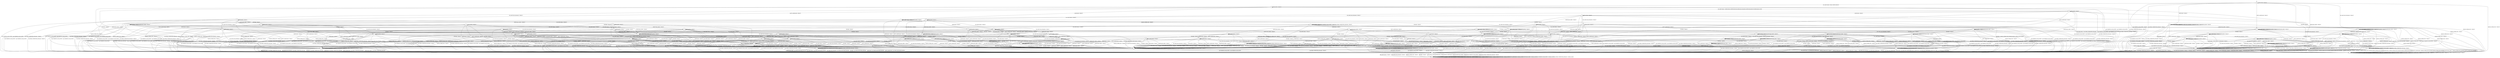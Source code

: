 digraph g {

	s0 [shape="circle" label="s0"];
	s1 [shape="circle" label="s1"];
	s2 [shape="circle" label="s2"];
	s3 [shape="circle" label="s3"];
	s4 [shape="circle" label="s4"];
	s5 [shape="circle" label="s5"];
	s6 [shape="circle" label="s6"];
	s7 [shape="circle" label="s7"];
	s8 [shape="circle" label="s8"];
	s9 [shape="circle" label="s9"];
	s10 [shape="circle" label="s10"];
	s11 [shape="circle" label="s11"];
	s12 [shape="circle" label="s12"];
	s13 [shape="circle" label="s13"];
	s14 [shape="circle" label="s14"];
	s15 [shape="circle" label="s15"];
	s16 [shape="circle" label="s16"];
	s17 [shape="circle" label="s17"];
	s18 [shape="circle" label="s18"];
	s19 [shape="circle" label="s19"];
	s20 [shape="circle" label="s20"];
	s21 [shape="circle" label="s21"];
	s22 [shape="circle" label="s22"];
	s23 [shape="circle" label="s23"];
	s24 [shape="circle" label="s24"];
	s25 [shape="circle" label="s25"];
	s26 [shape="circle" label="s26"];
	s27 [shape="circle" label="s27"];
	s28 [shape="circle" label="s28"];
	s29 [shape="circle" label="s29"];
	s30 [shape="circle" label="s30"];
	s31 [shape="circle" label="s31"];
	s32 [shape="circle" label="s32"];
	s33 [shape="circle" label="s33"];
	s34 [shape="circle" label="s34"];
	s35 [shape="circle" label="s35"];
	s36 [shape="circle" label="s36"];
	s37 [shape="circle" label="s37"];
	s38 [shape="circle" label="s38"];
	s39 [shape="circle" label="s39"];
	s40 [shape="circle" label="s40"];
	s41 [shape="circle" label="s41"];
	s42 [shape="circle" label="s42"];
	s43 [shape="circle" label="s43"];
	s44 [shape="circle" label="s44"];
	s45 [shape="circle" label="s45"];
	s46 [shape="circle" label="s46"];
	s47 [shape="circle" label="s47"];
	s48 [shape="circle" label="s48"];
	s49 [shape="circle" label="s49"];
	s50 [shape="circle" label="s50"];
	s51 [shape="circle" label="s51"];
	s52 [shape="circle" label="s52"];
	s53 [shape="circle" label="s53"];
	s54 [shape="circle" label="s54"];
	s55 [shape="circle" label="s55"];
	s56 [shape="circle" label="s56"];
	s57 [shape="circle" label="s57"];
	s58 [shape="circle" label="s58"];
	s59 [shape="circle" label="s59"];
	s60 [shape="circle" label="s60"];
	s61 [shape="circle" label="s61"];
	s62 [shape="circle" label="s62"];
	s63 [shape="circle" label="s63"];
	s64 [shape="circle" label="s64"];
	s65 [shape="circle" label="s65"];
	s66 [shape="circle" label="s66"];
	s67 [shape="circle" label="s67"];
	s68 [shape="circle" label="s68"];
	s69 [shape="circle" label="s69"];
	s70 [shape="circle" label="s70"];
	s71 [shape="circle" label="s71"];
	s72 [shape="circle" label="s72"];
	s73 [shape="circle" label="s73"];
	s74 [shape="circle" label="s74"];
	s75 [shape="circle" label="s75"];
	s76 [shape="circle" label="s76"];
	s0 -> s2 [label="DH_CLIENT_HELLO / HELLO_VERIFY_REQUEST"];
	s0 -> s38 [label="DH_CLIENT_KEY_EXCHANGE / TIMEOUT"];
	s0 -> s1 [label="CHANGE_CIPHER_SPEC / TIMEOUT"];
	s0 -> s29 [label="FINISHED / TIMEOUT"];
	s0 -> s0 [label="APPLICATION / TIMEOUT"];
	s0 -> s16 [label="CERTIFICATE / TIMEOUT"];
	s0 -> s26 [label="EMPTY_CERTIFICATE / TIMEOUT"];
	s0 -> s29 [label="CERTIFICATE_VERIFY / TIMEOUT"];
	s0 -> s5 [label="Alert(WARNING,CLOSE_NOTIFY) / TIMEOUT"];
	s0 -> s5 [label="Alert(FATAL,UNEXPECTED_MESSAGE) / TIMEOUT"];
	s1 -> s1 [label="DH_CLIENT_HELLO / TIMEOUT"];
	s1 -> s1 [label="DH_CLIENT_KEY_EXCHANGE / TIMEOUT"];
	s1 -> s1 [label="CHANGE_CIPHER_SPEC / TIMEOUT"];
	s1 -> s1 [label="FINISHED / TIMEOUT"];
	s1 -> s1 [label="APPLICATION / TIMEOUT"];
	s1 -> s1 [label="CERTIFICATE / TIMEOUT"];
	s1 -> s1 [label="EMPTY_CERTIFICATE / TIMEOUT"];
	s1 -> s1 [label="CERTIFICATE_VERIFY / TIMEOUT"];
	s1 -> s1 [label="Alert(WARNING,CLOSE_NOTIFY) / TIMEOUT"];
	s1 -> s1 [label="Alert(FATAL,UNEXPECTED_MESSAGE) / TIMEOUT"];
	s2 -> s3 [label="DH_CLIENT_HELLO / SERVER_HELLO,CERTIFICATE,DHE_SERVER_KEY_EXCHANGE,CERTIFICATE_REQUEST,SERVER_HELLO_DONE"];
	s2 -> s12 [label="DH_CLIENT_KEY_EXCHANGE / TIMEOUT"];
	s2 -> s1 [label="CHANGE_CIPHER_SPEC / TIMEOUT"];
	s2 -> s4 [label="FINISHED / TIMEOUT"];
	s2 -> s2 [label="APPLICATION / TIMEOUT"];
	s2 -> s17 [label="CERTIFICATE / TIMEOUT"];
	s2 -> s19 [label="EMPTY_CERTIFICATE / TIMEOUT"];
	s2 -> s4 [label="CERTIFICATE_VERIFY / TIMEOUT"];
	s2 -> s5 [label="Alert(WARNING,CLOSE_NOTIFY) / Alert(WARNING,CLOSE_NOTIFY)"];
	s2 -> s5 [label="Alert(FATAL,UNEXPECTED_MESSAGE) / TIMEOUT"];
	s3 -> s5 [label="DH_CLIENT_HELLO / Alert(FATAL,UNEXPECTED_MESSAGE)"];
	s3 -> s31 [label="DH_CLIENT_KEY_EXCHANGE / TIMEOUT"];
	s3 -> s1 [label="CHANGE_CIPHER_SPEC / TIMEOUT"];
	s3 -> s4 [label="FINISHED / TIMEOUT"];
	s3 -> s3 [label="APPLICATION / TIMEOUT"];
	s3 -> s7 [label="CERTIFICATE / TIMEOUT"];
	s3 -> s11 [label="EMPTY_CERTIFICATE / TIMEOUT"];
	s3 -> s4 [label="CERTIFICATE_VERIFY / TIMEOUT"];
	s3 -> s5 [label="Alert(WARNING,CLOSE_NOTIFY) / Alert(WARNING,CLOSE_NOTIFY)"];
	s3 -> s5 [label="Alert(FATAL,UNEXPECTED_MESSAGE) / TIMEOUT"];
	s4 -> s4 [label="DH_CLIENT_HELLO / TIMEOUT"];
	s4 -> s4 [label="DH_CLIENT_KEY_EXCHANGE / TIMEOUT"];
	s4 -> s1 [label="CHANGE_CIPHER_SPEC / TIMEOUT"];
	s4 -> s4 [label="FINISHED / TIMEOUT"];
	s4 -> s4 [label="APPLICATION / TIMEOUT"];
	s4 -> s4 [label="CERTIFICATE / TIMEOUT"];
	s4 -> s4 [label="EMPTY_CERTIFICATE / TIMEOUT"];
	s4 -> s4 [label="CERTIFICATE_VERIFY / TIMEOUT"];
	s4 -> s5 [label="Alert(WARNING,CLOSE_NOTIFY) / Alert(WARNING,CLOSE_NOTIFY)"];
	s4 -> s5 [label="Alert(FATAL,UNEXPECTED_MESSAGE) / TIMEOUT"];
	s5 -> s6 [label="DH_CLIENT_HELLO / TIMEOUT"];
	s5 -> s6 [label="DH_CLIENT_KEY_EXCHANGE / TIMEOUT"];
	s5 -> s6 [label="CHANGE_CIPHER_SPEC / TIMEOUT"];
	s5 -> s6 [label="FINISHED / TIMEOUT"];
	s5 -> s6 [label="APPLICATION / TIMEOUT"];
	s5 -> s6 [label="CERTIFICATE / TIMEOUT"];
	s5 -> s6 [label="EMPTY_CERTIFICATE / TIMEOUT"];
	s5 -> s6 [label="CERTIFICATE_VERIFY / TIMEOUT"];
	s5 -> s6 [label="Alert(WARNING,CLOSE_NOTIFY) / TIMEOUT"];
	s5 -> s6 [label="Alert(FATAL,UNEXPECTED_MESSAGE) / TIMEOUT"];
	s6 -> s6 [label="DH_CLIENT_HELLO / SOCKET_CLOSED"];
	s6 -> s6 [label="DH_CLIENT_KEY_EXCHANGE / SOCKET_CLOSED"];
	s6 -> s6 [label="CHANGE_CIPHER_SPEC / SOCKET_CLOSED"];
	s6 -> s6 [label="FINISHED / SOCKET_CLOSED"];
	s6 -> s6 [label="APPLICATION / SOCKET_CLOSED"];
	s6 -> s6 [label="CERTIFICATE / SOCKET_CLOSED"];
	s6 -> s6 [label="EMPTY_CERTIFICATE / SOCKET_CLOSED"];
	s6 -> s6 [label="CERTIFICATE_VERIFY / SOCKET_CLOSED"];
	s6 -> s6 [label="Alert(WARNING,CLOSE_NOTIFY) / SOCKET_CLOSED"];
	s6 -> s6 [label="Alert(FATAL,UNEXPECTED_MESSAGE) / SOCKET_CLOSED"];
	s7 -> s17 [label="DH_CLIENT_HELLO / TIMEOUT"];
	s7 -> s8 [label="DH_CLIENT_KEY_EXCHANGE / TIMEOUT"];
	s7 -> s1 [label="CHANGE_CIPHER_SPEC / TIMEOUT"];
	s7 -> s68 [label="FINISHED / TIMEOUT"];
	s7 -> s7 [label="APPLICATION / TIMEOUT"];
	s7 -> s4 [label="CERTIFICATE / TIMEOUT"];
	s7 -> s4 [label="EMPTY_CERTIFICATE / TIMEOUT"];
	s7 -> s20 [label="CERTIFICATE_VERIFY / TIMEOUT"];
	s7 -> s5 [label="Alert(WARNING,CLOSE_NOTIFY) / Alert(WARNING,CLOSE_NOTIFY)"];
	s7 -> s5 [label="Alert(FATAL,UNEXPECTED_MESSAGE) / TIMEOUT"];
	s8 -> s18 [label="DH_CLIENT_HELLO / TIMEOUT"];
	s8 -> s4 [label="DH_CLIENT_KEY_EXCHANGE / TIMEOUT"];
	s8 -> s1 [label="CHANGE_CIPHER_SPEC / TIMEOUT"];
	s8 -> s73 [label="FINISHED / TIMEOUT"];
	s8 -> s8 [label="APPLICATION / TIMEOUT"];
	s8 -> s4 [label="CERTIFICATE / TIMEOUT"];
	s8 -> s4 [label="EMPTY_CERTIFICATE / TIMEOUT"];
	s8 -> s9 [label="CERTIFICATE_VERIFY / TIMEOUT"];
	s8 -> s5 [label="Alert(WARNING,CLOSE_NOTIFY) / Alert(WARNING,CLOSE_NOTIFY)"];
	s8 -> s5 [label="Alert(FATAL,UNEXPECTED_MESSAGE) / TIMEOUT"];
	s9 -> s39 [label="DH_CLIENT_HELLO / TIMEOUT"];
	s9 -> s4 [label="DH_CLIENT_KEY_EXCHANGE / TIMEOUT"];
	s9 -> s10 [label="CHANGE_CIPHER_SPEC / TIMEOUT"];
	s9 -> s25 [label="FINISHED / TIMEOUT"];
	s9 -> s9 [label="APPLICATION / TIMEOUT"];
	s9 -> s4 [label="CERTIFICATE / TIMEOUT"];
	s9 -> s4 [label="EMPTY_CERTIFICATE / TIMEOUT"];
	s9 -> s4 [label="CERTIFICATE_VERIFY / TIMEOUT"];
	s9 -> s5 [label="Alert(WARNING,CLOSE_NOTIFY) / Alert(WARNING,CLOSE_NOTIFY)"];
	s9 -> s5 [label="Alert(FATAL,UNEXPECTED_MESSAGE) / TIMEOUT"];
	s10 -> s4 [label="DH_CLIENT_HELLO / TIMEOUT"];
	s10 -> s4 [label="DH_CLIENT_KEY_EXCHANGE / TIMEOUT"];
	s10 -> s1 [label="CHANGE_CIPHER_SPEC / TIMEOUT"];
	s10 -> s15 [label="FINISHED / CHANGE_CIPHER_SPEC,FINISHED,CHANGE_CIPHER_SPEC,FINISHED"];
	s10 -> s10 [label="APPLICATION / TIMEOUT"];
	s10 -> s4 [label="CERTIFICATE / TIMEOUT"];
	s10 -> s4 [label="EMPTY_CERTIFICATE / TIMEOUT"];
	s10 -> s4 [label="CERTIFICATE_VERIFY / TIMEOUT"];
	s10 -> s10 [label="Alert(WARNING,CLOSE_NOTIFY) / TIMEOUT"];
	s10 -> s10 [label="Alert(FATAL,UNEXPECTED_MESSAGE) / TIMEOUT"];
	s11 -> s66 [label="DH_CLIENT_HELLO / TIMEOUT"];
	s11 -> s48 [label="DH_CLIENT_KEY_EXCHANGE / TIMEOUT"];
	s11 -> s13 [label="CHANGE_CIPHER_SPEC / TIMEOUT"];
	s11 -> s64 [label="FINISHED / TIMEOUT"];
	s11 -> s11 [label="APPLICATION / TIMEOUT"];
	s11 -> s4 [label="CERTIFICATE / TIMEOUT"];
	s11 -> s4 [label="EMPTY_CERTIFICATE / TIMEOUT"];
	s11 -> s11 [label="CERTIFICATE_VERIFY / TIMEOUT"];
	s11 -> s5 [label="Alert(WARNING,CLOSE_NOTIFY) / Alert(WARNING,CLOSE_NOTIFY)"];
	s11 -> s5 [label="Alert(FATAL,UNEXPECTED_MESSAGE) / TIMEOUT"];
	s12 -> s47 [label="DH_CLIENT_HELLO / TIMEOUT"];
	s12 -> s4 [label="DH_CLIENT_KEY_EXCHANGE / TIMEOUT"];
	s12 -> s14 [label="CHANGE_CIPHER_SPEC / TIMEOUT"];
	s12 -> s21 [label="FINISHED / TIMEOUT"];
	s12 -> s12 [label="APPLICATION / TIMEOUT"];
	s12 -> s30 [label="CERTIFICATE / TIMEOUT"];
	s12 -> s30 [label="EMPTY_CERTIFICATE / TIMEOUT"];
	s12 -> s12 [label="CERTIFICATE_VERIFY / TIMEOUT"];
	s12 -> s5 [label="Alert(WARNING,CLOSE_NOTIFY) / Alert(WARNING,CLOSE_NOTIFY)"];
	s12 -> s5 [label="Alert(FATAL,UNEXPECTED_MESSAGE) / TIMEOUT"];
	s13 -> s5 [label="DH_CLIENT_HELLO / Alert(FATAL,BAD_CERTIFICATE)"];
	s13 -> s5 [label="DH_CLIENT_KEY_EXCHANGE / Alert(FATAL,BAD_CERTIFICATE)"];
	s13 -> s1 [label="CHANGE_CIPHER_SPEC / TIMEOUT"];
	s13 -> s5 [label="FINISHED / Alert(FATAL,BAD_CERTIFICATE)"];
	s13 -> s13 [label="APPLICATION / TIMEOUT"];
	s13 -> s5 [label="CERTIFICATE / Alert(FATAL,BAD_CERTIFICATE)"];
	s13 -> s5 [label="EMPTY_CERTIFICATE / Alert(FATAL,BAD_CERTIFICATE)"];
	s13 -> s5 [label="CERTIFICATE_VERIFY / Alert(FATAL,BAD_CERTIFICATE)"];
	s13 -> s13 [label="Alert(WARNING,CLOSE_NOTIFY) / TIMEOUT"];
	s13 -> s13 [label="Alert(FATAL,UNEXPECTED_MESSAGE) / TIMEOUT"];
	s14 -> s5 [label="DH_CLIENT_HELLO / Alert(FATAL,UNEXPECTED_MESSAGE)"];
	s14 -> s5 [label="DH_CLIENT_KEY_EXCHANGE / Alert(FATAL,UNEXPECTED_MESSAGE)"];
	s14 -> s1 [label="CHANGE_CIPHER_SPEC / TIMEOUT"];
	s14 -> s5 [label="FINISHED / Alert(FATAL,UNEXPECTED_MESSAGE)"];
	s14 -> s14 [label="APPLICATION / TIMEOUT"];
	s14 -> s5 [label="CERTIFICATE / Alert(FATAL,UNEXPECTED_MESSAGE)"];
	s14 -> s5 [label="EMPTY_CERTIFICATE / Alert(FATAL,UNEXPECTED_MESSAGE)"];
	s14 -> s5 [label="CERTIFICATE_VERIFY / Alert(FATAL,UNEXPECTED_MESSAGE)"];
	s14 -> s14 [label="Alert(WARNING,CLOSE_NOTIFY) / TIMEOUT"];
	s14 -> s14 [label="Alert(FATAL,UNEXPECTED_MESSAGE) / TIMEOUT"];
	s15 -> s15 [label="DH_CLIENT_HELLO / TIMEOUT"];
	s15 -> s15 [label="DH_CLIENT_KEY_EXCHANGE / TIMEOUT"];
	s15 -> s1 [label="CHANGE_CIPHER_SPEC / TIMEOUT"];
	s15 -> s15 [label="FINISHED / TIMEOUT"];
	s15 -> s5 [label="APPLICATION / APPLICATION"];
	s15 -> s15 [label="CERTIFICATE / TIMEOUT"];
	s15 -> s15 [label="EMPTY_CERTIFICATE / TIMEOUT"];
	s15 -> s15 [label="CERTIFICATE_VERIFY / TIMEOUT"];
	s15 -> s5 [label="Alert(WARNING,CLOSE_NOTIFY) / TIMEOUT"];
	s15 -> s5 [label="Alert(FATAL,UNEXPECTED_MESSAGE) / TIMEOUT"];
	s16 -> s16 [label="DH_CLIENT_HELLO / TIMEOUT"];
	s16 -> s16 [label="DH_CLIENT_KEY_EXCHANGE / TIMEOUT"];
	s16 -> s1 [label="CHANGE_CIPHER_SPEC / TIMEOUT"];
	s16 -> s16 [label="FINISHED / TIMEOUT"];
	s16 -> s16 [label="APPLICATION / TIMEOUT"];
	s16 -> s29 [label="CERTIFICATE / TIMEOUT"];
	s16 -> s29 [label="EMPTY_CERTIFICATE / TIMEOUT"];
	s16 -> s26 [label="CERTIFICATE_VERIFY / TIMEOUT"];
	s16 -> s5 [label="Alert(WARNING,CLOSE_NOTIFY) / TIMEOUT"];
	s16 -> s5 [label="Alert(FATAL,UNEXPECTED_MESSAGE) / TIMEOUT"];
	s17 -> s17 [label="DH_CLIENT_HELLO / TIMEOUT"];
	s17 -> s18 [label="DH_CLIENT_KEY_EXCHANGE / TIMEOUT"];
	s17 -> s1 [label="CHANGE_CIPHER_SPEC / TIMEOUT"];
	s17 -> s68 [label="FINISHED / TIMEOUT"];
	s17 -> s17 [label="APPLICATION / TIMEOUT"];
	s17 -> s4 [label="CERTIFICATE / TIMEOUT"];
	s17 -> s4 [label="EMPTY_CERTIFICATE / TIMEOUT"];
	s17 -> s34 [label="CERTIFICATE_VERIFY / TIMEOUT"];
	s17 -> s5 [label="Alert(WARNING,CLOSE_NOTIFY) / Alert(WARNING,CLOSE_NOTIFY)"];
	s17 -> s5 [label="Alert(FATAL,UNEXPECTED_MESSAGE) / TIMEOUT"];
	s18 -> s18 [label="DH_CLIENT_HELLO / TIMEOUT"];
	s18 -> s4 [label="DH_CLIENT_KEY_EXCHANGE / TIMEOUT"];
	s18 -> s1 [label="CHANGE_CIPHER_SPEC / TIMEOUT"];
	s18 -> s73 [label="FINISHED / TIMEOUT"];
	s18 -> s18 [label="APPLICATION / TIMEOUT"];
	s18 -> s4 [label="CERTIFICATE / TIMEOUT"];
	s18 -> s4 [label="EMPTY_CERTIFICATE / TIMEOUT"];
	s18 -> s41 [label="CERTIFICATE_VERIFY / TIMEOUT"];
	s18 -> s5 [label="Alert(WARNING,CLOSE_NOTIFY) / Alert(WARNING,CLOSE_NOTIFY)"];
	s18 -> s5 [label="Alert(FATAL,UNEXPECTED_MESSAGE) / TIMEOUT"];
	s19 -> s45 [label="DH_CLIENT_HELLO / TIMEOUT"];
	s19 -> s30 [label="DH_CLIENT_KEY_EXCHANGE / TIMEOUT"];
	s19 -> s14 [label="CHANGE_CIPHER_SPEC / TIMEOUT"];
	s19 -> s23 [label="FINISHED / TIMEOUT"];
	s19 -> s19 [label="APPLICATION / TIMEOUT"];
	s19 -> s4 [label="CERTIFICATE / TIMEOUT"];
	s19 -> s4 [label="EMPTY_CERTIFICATE / TIMEOUT"];
	s19 -> s34 [label="CERTIFICATE_VERIFY / TIMEOUT"];
	s19 -> s5 [label="Alert(WARNING,CLOSE_NOTIFY) / Alert(WARNING,CLOSE_NOTIFY)"];
	s19 -> s5 [label="Alert(FATAL,UNEXPECTED_MESSAGE) / TIMEOUT"];
	s20 -> s53 [label="DH_CLIENT_HELLO / TIMEOUT"];
	s20 -> s9 [label="DH_CLIENT_KEY_EXCHANGE / TIMEOUT"];
	s20 -> s14 [label="CHANGE_CIPHER_SPEC / TIMEOUT"];
	s20 -> s24 [label="FINISHED / TIMEOUT"];
	s20 -> s20 [label="APPLICATION / TIMEOUT"];
	s20 -> s4 [label="CERTIFICATE / TIMEOUT"];
	s20 -> s4 [label="EMPTY_CERTIFICATE / TIMEOUT"];
	s20 -> s4 [label="CERTIFICATE_VERIFY / TIMEOUT"];
	s20 -> s5 [label="Alert(WARNING,CLOSE_NOTIFY) / Alert(WARNING,CLOSE_NOTIFY)"];
	s20 -> s5 [label="Alert(FATAL,UNEXPECTED_MESSAGE) / TIMEOUT"];
	s21 -> s35 [label="DH_CLIENT_HELLO / TIMEOUT"];
	s21 -> s4 [label="DH_CLIENT_KEY_EXCHANGE / TIMEOUT"];
	s21 -> s14 [label="CHANGE_CIPHER_SPEC / TIMEOUT"];
	s21 -> s4 [label="FINISHED / TIMEOUT"];
	s21 -> s21 [label="APPLICATION / TIMEOUT"];
	s21 -> s22 [label="CERTIFICATE / TIMEOUT"];
	s21 -> s22 [label="EMPTY_CERTIFICATE / TIMEOUT"];
	s21 -> s59 [label="CERTIFICATE_VERIFY / TIMEOUT"];
	s21 -> s5 [label="Alert(WARNING,CLOSE_NOTIFY) / Alert(WARNING,CLOSE_NOTIFY)"];
	s21 -> s5 [label="Alert(FATAL,UNEXPECTED_MESSAGE) / TIMEOUT"];
	s22 -> s67 [label="DH_CLIENT_HELLO / TIMEOUT"];
	s22 -> s4 [label="DH_CLIENT_KEY_EXCHANGE / TIMEOUT"];
	s22 -> s14 [label="CHANGE_CIPHER_SPEC / TIMEOUT"];
	s22 -> s4 [label="FINISHED / TIMEOUT"];
	s22 -> s22 [label="APPLICATION / TIMEOUT"];
	s22 -> s4 [label="CERTIFICATE / TIMEOUT"];
	s22 -> s4 [label="EMPTY_CERTIFICATE / TIMEOUT"];
	s22 -> s25 [label="CERTIFICATE_VERIFY / TIMEOUT"];
	s22 -> s5 [label="Alert(WARNING,CLOSE_NOTIFY) / Alert(WARNING,CLOSE_NOTIFY)"];
	s22 -> s5 [label="Alert(FATAL,UNEXPECTED_MESSAGE) / TIMEOUT"];
	s23 -> s62 [label="DH_CLIENT_HELLO / TIMEOUT"];
	s23 -> s22 [label="DH_CLIENT_KEY_EXCHANGE / TIMEOUT"];
	s23 -> s14 [label="CHANGE_CIPHER_SPEC / TIMEOUT"];
	s23 -> s4 [label="FINISHED / TIMEOUT"];
	s23 -> s23 [label="APPLICATION / TIMEOUT"];
	s23 -> s4 [label="CERTIFICATE / TIMEOUT"];
	s23 -> s4 [label="EMPTY_CERTIFICATE / TIMEOUT"];
	s23 -> s24 [label="CERTIFICATE_VERIFY / TIMEOUT"];
	s23 -> s5 [label="Alert(WARNING,CLOSE_NOTIFY) / Alert(WARNING,CLOSE_NOTIFY)"];
	s23 -> s5 [label="Alert(FATAL,UNEXPECTED_MESSAGE) / TIMEOUT"];
	s24 -> s24 [label="DH_CLIENT_HELLO / TIMEOUT"];
	s24 -> s25 [label="DH_CLIENT_KEY_EXCHANGE / TIMEOUT"];
	s24 -> s14 [label="CHANGE_CIPHER_SPEC / TIMEOUT"];
	s24 -> s4 [label="FINISHED / TIMEOUT"];
	s24 -> s24 [label="APPLICATION / TIMEOUT"];
	s24 -> s4 [label="CERTIFICATE / TIMEOUT"];
	s24 -> s4 [label="EMPTY_CERTIFICATE / TIMEOUT"];
	s24 -> s4 [label="CERTIFICATE_VERIFY / TIMEOUT"];
	s24 -> s5 [label="Alert(WARNING,CLOSE_NOTIFY) / Alert(WARNING,CLOSE_NOTIFY)"];
	s24 -> s5 [label="Alert(FATAL,UNEXPECTED_MESSAGE) / TIMEOUT"];
	s25 -> s42 [label="DH_CLIENT_HELLO / TIMEOUT"];
	s25 -> s4 [label="DH_CLIENT_KEY_EXCHANGE / TIMEOUT"];
	s25 -> s14 [label="CHANGE_CIPHER_SPEC / TIMEOUT"];
	s25 -> s4 [label="FINISHED / TIMEOUT"];
	s25 -> s25 [label="APPLICATION / TIMEOUT"];
	s25 -> s4 [label="CERTIFICATE / TIMEOUT"];
	s25 -> s4 [label="EMPTY_CERTIFICATE / TIMEOUT"];
	s25 -> s4 [label="CERTIFICATE_VERIFY / TIMEOUT"];
	s25 -> s5 [label="Alert(WARNING,CLOSE_NOTIFY) / Alert(WARNING,CLOSE_NOTIFY)"];
	s25 -> s5 [label="Alert(FATAL,UNEXPECTED_MESSAGE) / TIMEOUT"];
	s26 -> s26 [label="DH_CLIENT_HELLO / TIMEOUT"];
	s26 -> s27 [label="DH_CLIENT_KEY_EXCHANGE / TIMEOUT"];
	s26 -> s28 [label="CHANGE_CIPHER_SPEC / TIMEOUT"];
	s26 -> s57 [label="FINISHED / TIMEOUT"];
	s26 -> s26 [label="APPLICATION / TIMEOUT"];
	s26 -> s29 [label="CERTIFICATE / TIMEOUT"];
	s26 -> s29 [label="EMPTY_CERTIFICATE / TIMEOUT"];
	s26 -> s26 [label="CERTIFICATE_VERIFY / TIMEOUT"];
	s26 -> s5 [label="Alert(WARNING,CLOSE_NOTIFY) / TIMEOUT"];
	s26 -> s5 [label="Alert(FATAL,UNEXPECTED_MESSAGE) / TIMEOUT"];
	s27 -> s27 [label="DH_CLIENT_HELLO / TIMEOUT"];
	s27 -> s29 [label="DH_CLIENT_KEY_EXCHANGE / TIMEOUT"];
	s27 -> s28 [label="CHANGE_CIPHER_SPEC / TIMEOUT"];
	s27 -> s56 [label="FINISHED / TIMEOUT"];
	s27 -> s27 [label="APPLICATION / TIMEOUT"];
	s27 -> s29 [label="CERTIFICATE / TIMEOUT"];
	s27 -> s29 [label="EMPTY_CERTIFICATE / TIMEOUT"];
	s27 -> s52 [label="CERTIFICATE_VERIFY / TIMEOUT"];
	s27 -> s5 [label="Alert(WARNING,CLOSE_NOTIFY) / TIMEOUT"];
	s27 -> s5 [label="Alert(FATAL,UNEXPECTED_MESSAGE) / TIMEOUT"];
	s28 -> s5 [label="DH_CLIENT_HELLO / TIMEOUT"];
	s28 -> s5 [label="DH_CLIENT_KEY_EXCHANGE / TIMEOUT"];
	s28 -> s1 [label="CHANGE_CIPHER_SPEC / TIMEOUT"];
	s28 -> s5 [label="FINISHED / TIMEOUT"];
	s28 -> s28 [label="APPLICATION / TIMEOUT"];
	s28 -> s5 [label="CERTIFICATE / TIMEOUT"];
	s28 -> s5 [label="EMPTY_CERTIFICATE / TIMEOUT"];
	s28 -> s5 [label="CERTIFICATE_VERIFY / TIMEOUT"];
	s28 -> s28 [label="Alert(WARNING,CLOSE_NOTIFY) / TIMEOUT"];
	s28 -> s28 [label="Alert(FATAL,UNEXPECTED_MESSAGE) / TIMEOUT"];
	s29 -> s29 [label="DH_CLIENT_HELLO / TIMEOUT"];
	s29 -> s29 [label="DH_CLIENT_KEY_EXCHANGE / TIMEOUT"];
	s29 -> s1 [label="CHANGE_CIPHER_SPEC / TIMEOUT"];
	s29 -> s29 [label="FINISHED / TIMEOUT"];
	s29 -> s29 [label="APPLICATION / TIMEOUT"];
	s29 -> s29 [label="CERTIFICATE / TIMEOUT"];
	s29 -> s29 [label="EMPTY_CERTIFICATE / TIMEOUT"];
	s29 -> s29 [label="CERTIFICATE_VERIFY / TIMEOUT"];
	s29 -> s5 [label="Alert(WARNING,CLOSE_NOTIFY) / TIMEOUT"];
	s29 -> s5 [label="Alert(FATAL,UNEXPECTED_MESSAGE) / TIMEOUT"];
	s30 -> s40 [label="DH_CLIENT_HELLO / TIMEOUT"];
	s30 -> s4 [label="DH_CLIENT_KEY_EXCHANGE / TIMEOUT"];
	s30 -> s14 [label="CHANGE_CIPHER_SPEC / TIMEOUT"];
	s30 -> s22 [label="FINISHED / TIMEOUT"];
	s30 -> s30 [label="APPLICATION / TIMEOUT"];
	s30 -> s4 [label="CERTIFICATE / TIMEOUT"];
	s30 -> s4 [label="EMPTY_CERTIFICATE / TIMEOUT"];
	s30 -> s41 [label="CERTIFICATE_VERIFY / TIMEOUT"];
	s30 -> s5 [label="Alert(WARNING,CLOSE_NOTIFY) / Alert(WARNING,CLOSE_NOTIFY)"];
	s30 -> s5 [label="Alert(FATAL,UNEXPECTED_MESSAGE) / TIMEOUT"];
	s31 -> s47 [label="DH_CLIENT_HELLO / TIMEOUT"];
	s31 -> s4 [label="DH_CLIENT_KEY_EXCHANGE / TIMEOUT"];
	s31 -> s36 [label="CHANGE_CIPHER_SPEC / TIMEOUT"];
	s31 -> s21 [label="FINISHED / TIMEOUT"];
	s31 -> s31 [label="APPLICATION / TIMEOUT"];
	s31 -> s44 [label="CERTIFICATE / TIMEOUT"];
	s31 -> s48 [label="EMPTY_CERTIFICATE / TIMEOUT"];
	s31 -> s32 [label="CERTIFICATE_VERIFY / TIMEOUT"];
	s31 -> s5 [label="Alert(WARNING,CLOSE_NOTIFY) / Alert(WARNING,CLOSE_NOTIFY)"];
	s31 -> s5 [label="Alert(FATAL,UNEXPECTED_MESSAGE) / TIMEOUT"];
	s32 -> s32 [label="DH_CLIENT_HELLO / TIMEOUT"];
	s32 -> s4 [label="DH_CLIENT_KEY_EXCHANGE / TIMEOUT"];
	s32 -> s33 [label="CHANGE_CIPHER_SPEC / TIMEOUT"];
	s32 -> s49 [label="FINISHED / TIMEOUT"];
	s32 -> s32 [label="APPLICATION / TIMEOUT"];
	s32 -> s43 [label="CERTIFICATE / TIMEOUT"];
	s32 -> s43 [label="EMPTY_CERTIFICATE / TIMEOUT"];
	s32 -> s4 [label="CERTIFICATE_VERIFY / TIMEOUT"];
	s32 -> s5 [label="Alert(WARNING,CLOSE_NOTIFY) / Alert(WARNING,CLOSE_NOTIFY)"];
	s32 -> s5 [label="Alert(FATAL,UNEXPECTED_MESSAGE) / TIMEOUT"];
	s33 -> s5 [label="DH_CLIENT_HELLO / Alert(FATAL,HANDSHAKE_FAILURE)"];
	s33 -> s5 [label="DH_CLIENT_KEY_EXCHANGE / Alert(FATAL,HANDSHAKE_FAILURE)"];
	s33 -> s1 [label="CHANGE_CIPHER_SPEC / TIMEOUT"];
	s33 -> s5 [label="FINISHED / Alert(FATAL,HANDSHAKE_FAILURE)"];
	s33 -> s33 [label="APPLICATION / TIMEOUT"];
	s33 -> s5 [label="CERTIFICATE / Alert(FATAL,HANDSHAKE_FAILURE)"];
	s33 -> s5 [label="EMPTY_CERTIFICATE / Alert(FATAL,HANDSHAKE_FAILURE)"];
	s33 -> s5 [label="CERTIFICATE_VERIFY / Alert(FATAL,HANDSHAKE_FAILURE)"];
	s33 -> s33 [label="Alert(WARNING,CLOSE_NOTIFY) / TIMEOUT"];
	s33 -> s33 [label="Alert(FATAL,UNEXPECTED_MESSAGE) / TIMEOUT"];
	s34 -> s53 [label="DH_CLIENT_HELLO / TIMEOUT"];
	s34 -> s41 [label="DH_CLIENT_KEY_EXCHANGE / TIMEOUT"];
	s34 -> s14 [label="CHANGE_CIPHER_SPEC / TIMEOUT"];
	s34 -> s24 [label="FINISHED / TIMEOUT"];
	s34 -> s34 [label="APPLICATION / TIMEOUT"];
	s34 -> s4 [label="CERTIFICATE / TIMEOUT"];
	s34 -> s4 [label="EMPTY_CERTIFICATE / TIMEOUT"];
	s34 -> s4 [label="CERTIFICATE_VERIFY / TIMEOUT"];
	s34 -> s5 [label="Alert(WARNING,CLOSE_NOTIFY) / Alert(WARNING,CLOSE_NOTIFY)"];
	s34 -> s5 [label="Alert(FATAL,UNEXPECTED_MESSAGE) / TIMEOUT"];
	s35 -> s4 [label="DH_CLIENT_HELLO / TIMEOUT"];
	s35 -> s4 [label="DH_CLIENT_KEY_EXCHANGE / TIMEOUT"];
	s35 -> s14 [label="CHANGE_CIPHER_SPEC / TIMEOUT"];
	s35 -> s4 [label="FINISHED / TIMEOUT"];
	s35 -> s35 [label="APPLICATION / TIMEOUT"];
	s35 -> s67 [label="CERTIFICATE / TIMEOUT"];
	s35 -> s67 [label="EMPTY_CERTIFICATE / TIMEOUT"];
	s35 -> s60 [label="CERTIFICATE_VERIFY / TIMEOUT"];
	s35 -> s5 [label="Alert(WARNING,CLOSE_NOTIFY) / Alert(WARNING,CLOSE_NOTIFY)"];
	s35 -> s5 [label="Alert(FATAL,UNEXPECTED_MESSAGE) / TIMEOUT"];
	s36 -> s47 [label="DH_CLIENT_HELLO / TIMEOUT"];
	s36 -> s4 [label="DH_CLIENT_KEY_EXCHANGE / TIMEOUT"];
	s36 -> s1 [label="CHANGE_CIPHER_SPEC / TIMEOUT"];
	s36 -> s15 [label="FINISHED / CHANGE_CIPHER_SPEC,FINISHED,CHANGE_CIPHER_SPEC,FINISHED"];
	s36 -> s36 [label="APPLICATION / TIMEOUT"];
	s36 -> s37 [label="CERTIFICATE / TIMEOUT"];
	s36 -> s46 [label="EMPTY_CERTIFICATE / TIMEOUT"];
	s36 -> s61 [label="CERTIFICATE_VERIFY / TIMEOUT"];
	s36 -> s36 [label="Alert(WARNING,CLOSE_NOTIFY) / TIMEOUT"];
	s36 -> s36 [label="Alert(FATAL,UNEXPECTED_MESSAGE) / TIMEOUT"];
	s37 -> s40 [label="DH_CLIENT_HELLO / TIMEOUT"];
	s37 -> s4 [label="DH_CLIENT_KEY_EXCHANGE / TIMEOUT"];
	s37 -> s14 [label="CHANGE_CIPHER_SPEC / TIMEOUT"];
	s37 -> s50 [label="FINISHED / TIMEOUT"];
	s37 -> s4 [label="APPLICATION / TIMEOUT"];
	s37 -> s4 [label="CERTIFICATE / TIMEOUT"];
	s37 -> s4 [label="EMPTY_CERTIFICATE / TIMEOUT"];
	s37 -> s37 [label="CERTIFICATE_VERIFY / TIMEOUT"];
	s37 -> s5 [label="Alert(WARNING,CLOSE_NOTIFY) / Alert(WARNING,CLOSE_NOTIFY)"];
	s37 -> s5 [label="Alert(FATAL,UNEXPECTED_MESSAGE) / TIMEOUT"];
	s38 -> s38 [label="DH_CLIENT_HELLO / TIMEOUT"];
	s38 -> s29 [label="DH_CLIENT_KEY_EXCHANGE / TIMEOUT"];
	s38 -> s28 [label="CHANGE_CIPHER_SPEC / TIMEOUT"];
	s38 -> s38 [label="FINISHED / TIMEOUT"];
	s38 -> s38 [label="APPLICATION / TIMEOUT"];
	s38 -> s27 [label="CERTIFICATE / TIMEOUT"];
	s38 -> s27 [label="EMPTY_CERTIFICATE / TIMEOUT"];
	s38 -> s38 [label="CERTIFICATE_VERIFY / TIMEOUT"];
	s38 -> s5 [label="Alert(WARNING,CLOSE_NOTIFY) / TIMEOUT"];
	s38 -> s5 [label="Alert(FATAL,UNEXPECTED_MESSAGE) / TIMEOUT"];
	s39 -> s4 [label="DH_CLIENT_HELLO / TIMEOUT"];
	s39 -> s4 [label="DH_CLIENT_KEY_EXCHANGE / TIMEOUT"];
	s39 -> s14 [label="CHANGE_CIPHER_SPEC / TIMEOUT"];
	s39 -> s42 [label="FINISHED / TIMEOUT"];
	s39 -> s39 [label="APPLICATION / TIMEOUT"];
	s39 -> s4 [label="CERTIFICATE / TIMEOUT"];
	s39 -> s4 [label="EMPTY_CERTIFICATE / TIMEOUT"];
	s39 -> s4 [label="CERTIFICATE_VERIFY / TIMEOUT"];
	s39 -> s5 [label="Alert(WARNING,CLOSE_NOTIFY) / Alert(WARNING,CLOSE_NOTIFY)"];
	s39 -> s5 [label="Alert(FATAL,UNEXPECTED_MESSAGE) / TIMEOUT"];
	s40 -> s4 [label="DH_CLIENT_HELLO / TIMEOUT"];
	s40 -> s4 [label="DH_CLIENT_KEY_EXCHANGE / TIMEOUT"];
	s40 -> s14 [label="CHANGE_CIPHER_SPEC / TIMEOUT"];
	s40 -> s67 [label="FINISHED / TIMEOUT"];
	s40 -> s40 [label="APPLICATION / TIMEOUT"];
	s40 -> s4 [label="CERTIFICATE / TIMEOUT"];
	s40 -> s4 [label="EMPTY_CERTIFICATE / TIMEOUT"];
	s40 -> s39 [label="CERTIFICATE_VERIFY / TIMEOUT"];
	s40 -> s5 [label="Alert(WARNING,CLOSE_NOTIFY) / Alert(WARNING,CLOSE_NOTIFY)"];
	s40 -> s5 [label="Alert(FATAL,UNEXPECTED_MESSAGE) / TIMEOUT"];
	s41 -> s39 [label="DH_CLIENT_HELLO / TIMEOUT"];
	s41 -> s4 [label="DH_CLIENT_KEY_EXCHANGE / TIMEOUT"];
	s41 -> s14 [label="CHANGE_CIPHER_SPEC / TIMEOUT"];
	s41 -> s25 [label="FINISHED / TIMEOUT"];
	s41 -> s41 [label="APPLICATION / TIMEOUT"];
	s41 -> s4 [label="CERTIFICATE / TIMEOUT"];
	s41 -> s4 [label="EMPTY_CERTIFICATE / TIMEOUT"];
	s41 -> s4 [label="CERTIFICATE_VERIFY / TIMEOUT"];
	s41 -> s5 [label="Alert(WARNING,CLOSE_NOTIFY) / Alert(WARNING,CLOSE_NOTIFY)"];
	s41 -> s5 [label="Alert(FATAL,UNEXPECTED_MESSAGE) / TIMEOUT"];
	s42 -> s4 [label="DH_CLIENT_HELLO / TIMEOUT"];
	s42 -> s4 [label="DH_CLIENT_KEY_EXCHANGE / TIMEOUT"];
	s42 -> s14 [label="CHANGE_CIPHER_SPEC / TIMEOUT"];
	s42 -> s4 [label="FINISHED / TIMEOUT"];
	s42 -> s42 [label="APPLICATION / TIMEOUT"];
	s42 -> s4 [label="CERTIFICATE / TIMEOUT"];
	s42 -> s4 [label="EMPTY_CERTIFICATE / TIMEOUT"];
	s42 -> s4 [label="CERTIFICATE_VERIFY / TIMEOUT"];
	s42 -> s5 [label="Alert(WARNING,CLOSE_NOTIFY) / Alert(WARNING,CLOSE_NOTIFY)"];
	s42 -> s5 [label="Alert(FATAL,UNEXPECTED_MESSAGE) / TIMEOUT"];
	s43 -> s43 [label="DH_CLIENT_HELLO / TIMEOUT"];
	s43 -> s4 [label="DH_CLIENT_KEY_EXCHANGE / TIMEOUT"];
	s43 -> s33 [label="CHANGE_CIPHER_SPEC / TIMEOUT"];
	s43 -> s65 [label="FINISHED / TIMEOUT"];
	s43 -> s43 [label="APPLICATION / TIMEOUT"];
	s43 -> s4 [label="CERTIFICATE / TIMEOUT"];
	s43 -> s4 [label="EMPTY_CERTIFICATE / TIMEOUT"];
	s43 -> s4 [label="CERTIFICATE_VERIFY / TIMEOUT"];
	s43 -> s5 [label="Alert(WARNING,CLOSE_NOTIFY) / Alert(WARNING,CLOSE_NOTIFY)"];
	s43 -> s5 [label="Alert(FATAL,UNEXPECTED_MESSAGE) / TIMEOUT"];
	s44 -> s40 [label="DH_CLIENT_HELLO / TIMEOUT"];
	s44 -> s4 [label="DH_CLIENT_KEY_EXCHANGE / TIMEOUT"];
	s44 -> s10 [label="CHANGE_CIPHER_SPEC / TIMEOUT"];
	s44 -> s22 [label="FINISHED / TIMEOUT"];
	s44 -> s44 [label="APPLICATION / TIMEOUT"];
	s44 -> s4 [label="CERTIFICATE / TIMEOUT"];
	s44 -> s4 [label="EMPTY_CERTIFICATE / TIMEOUT"];
	s44 -> s9 [label="CERTIFICATE_VERIFY / TIMEOUT"];
	s44 -> s5 [label="Alert(WARNING,CLOSE_NOTIFY) / Alert(WARNING,CLOSE_NOTIFY)"];
	s44 -> s5 [label="Alert(FATAL,UNEXPECTED_MESSAGE) / TIMEOUT"];
	s45 -> s4 [label="DH_CLIENT_HELLO / TIMEOUT"];
	s45 -> s40 [label="DH_CLIENT_KEY_EXCHANGE / TIMEOUT"];
	s45 -> s14 [label="CHANGE_CIPHER_SPEC / TIMEOUT"];
	s45 -> s62 [label="FINISHED / TIMEOUT"];
	s45 -> s45 [label="APPLICATION / TIMEOUT"];
	s45 -> s4 [label="CERTIFICATE / TIMEOUT"];
	s45 -> s4 [label="EMPTY_CERTIFICATE / TIMEOUT"];
	s45 -> s53 [label="CERTIFICATE_VERIFY / TIMEOUT"];
	s45 -> s5 [label="Alert(WARNING,CLOSE_NOTIFY) / Alert(WARNING,CLOSE_NOTIFY)"];
	s45 -> s5 [label="Alert(FATAL,UNEXPECTED_MESSAGE) / TIMEOUT"];
	s46 -> s54 [label="DH_CLIENT_HELLO / TIMEOUT"];
	s46 -> s4 [label="DH_CLIENT_KEY_EXCHANGE / TIMEOUT"];
	s46 -> s13 [label="CHANGE_CIPHER_SPEC / TIMEOUT"];
	s46 -> s46 [label="FINISHED / TIMEOUT"];
	s46 -> s4 [label="APPLICATION / TIMEOUT"];
	s46 -> s4 [label="CERTIFICATE / TIMEOUT"];
	s46 -> s4 [label="EMPTY_CERTIFICATE / TIMEOUT"];
	s46 -> s75 [label="CERTIFICATE_VERIFY / TIMEOUT"];
	s46 -> s5 [label="Alert(WARNING,CLOSE_NOTIFY) / Alert(WARNING,CLOSE_NOTIFY)"];
	s46 -> s5 [label="Alert(FATAL,UNEXPECTED_MESSAGE) / TIMEOUT"];
	s47 -> s4 [label="DH_CLIENT_HELLO / TIMEOUT"];
	s47 -> s4 [label="DH_CLIENT_KEY_EXCHANGE / TIMEOUT"];
	s47 -> s14 [label="CHANGE_CIPHER_SPEC / TIMEOUT"];
	s47 -> s35 [label="FINISHED / TIMEOUT"];
	s47 -> s47 [label="APPLICATION / TIMEOUT"];
	s47 -> s40 [label="CERTIFICATE / TIMEOUT"];
	s47 -> s40 [label="EMPTY_CERTIFICATE / TIMEOUT"];
	s47 -> s58 [label="CERTIFICATE_VERIFY / TIMEOUT"];
	s47 -> s5 [label="Alert(WARNING,CLOSE_NOTIFY) / Alert(WARNING,CLOSE_NOTIFY)"];
	s47 -> s5 [label="Alert(FATAL,UNEXPECTED_MESSAGE) / TIMEOUT"];
	s48 -> s70 [label="DH_CLIENT_HELLO / TIMEOUT"];
	s48 -> s4 [label="DH_CLIENT_KEY_EXCHANGE / TIMEOUT"];
	s48 -> s13 [label="CHANGE_CIPHER_SPEC / TIMEOUT"];
	s48 -> s63 [label="FINISHED / TIMEOUT"];
	s48 -> s48 [label="APPLICATION / TIMEOUT"];
	s48 -> s4 [label="CERTIFICATE / TIMEOUT"];
	s48 -> s4 [label="EMPTY_CERTIFICATE / TIMEOUT"];
	s48 -> s48 [label="CERTIFICATE_VERIFY / TIMEOUT"];
	s48 -> s5 [label="Alert(WARNING,CLOSE_NOTIFY) / Alert(WARNING,CLOSE_NOTIFY)"];
	s48 -> s5 [label="Alert(FATAL,UNEXPECTED_MESSAGE) / TIMEOUT"];
	s49 -> s49 [label="DH_CLIENT_HELLO / TIMEOUT"];
	s49 -> s4 [label="DH_CLIENT_KEY_EXCHANGE / TIMEOUT"];
	s49 -> s33 [label="CHANGE_CIPHER_SPEC / TIMEOUT"];
	s49 -> s4 [label="FINISHED / TIMEOUT"];
	s49 -> s49 [label="APPLICATION / TIMEOUT"];
	s49 -> s65 [label="CERTIFICATE / TIMEOUT"];
	s49 -> s65 [label="EMPTY_CERTIFICATE / TIMEOUT"];
	s49 -> s4 [label="CERTIFICATE_VERIFY / TIMEOUT"];
	s49 -> s5 [label="Alert(WARNING,CLOSE_NOTIFY) / Alert(WARNING,CLOSE_NOTIFY)"];
	s49 -> s5 [label="Alert(FATAL,UNEXPECTED_MESSAGE) / TIMEOUT"];
	s50 -> s50 [label="DH_CLIENT_HELLO / TIMEOUT"];
	s50 -> s4 [label="DH_CLIENT_KEY_EXCHANGE / TIMEOUT"];
	s50 -> s51 [label="CHANGE_CIPHER_SPEC / TIMEOUT"];
	s50 -> s4 [label="FINISHED / TIMEOUT"];
	s50 -> s4 [label="APPLICATION / TIMEOUT"];
	s50 -> s4 [label="CERTIFICATE / TIMEOUT"];
	s50 -> s4 [label="EMPTY_CERTIFICATE / TIMEOUT"];
	s50 -> s55 [label="CERTIFICATE_VERIFY / TIMEOUT"];
	s50 -> s5 [label="Alert(WARNING,CLOSE_NOTIFY) / Alert(WARNING,CLOSE_NOTIFY)"];
	s50 -> s5 [label="Alert(FATAL,UNEXPECTED_MESSAGE) / TIMEOUT"];
	s51 -> s1 [label="DH_CLIENT_HELLO / CHANGE_CIPHER_SPEC,FINISHED,CHANGE_CIPHER_SPEC,FINISHED"];
	s51 -> s1 [label="DH_CLIENT_KEY_EXCHANGE / CHANGE_CIPHER_SPEC,FINISHED,CHANGE_CIPHER_SPEC,FINISHED"];
	s51 -> s1 [label="CHANGE_CIPHER_SPEC / TIMEOUT"];
	s51 -> s1 [label="FINISHED / CHANGE_CIPHER_SPEC,FINISHED,CHANGE_CIPHER_SPEC,FINISHED"];
	s51 -> s51 [label="APPLICATION / TIMEOUT"];
	s51 -> s1 [label="CERTIFICATE / CHANGE_CIPHER_SPEC,FINISHED,CHANGE_CIPHER_SPEC,FINISHED"];
	s51 -> s1 [label="EMPTY_CERTIFICATE / CHANGE_CIPHER_SPEC,FINISHED,CHANGE_CIPHER_SPEC,FINISHED"];
	s51 -> s1 [label="CERTIFICATE_VERIFY / CHANGE_CIPHER_SPEC,FINISHED,CHANGE_CIPHER_SPEC,FINISHED"];
	s51 -> s51 [label="Alert(WARNING,CLOSE_NOTIFY) / TIMEOUT"];
	s51 -> s51 [label="Alert(FATAL,UNEXPECTED_MESSAGE) / TIMEOUT"];
	s52 -> s52 [label="DH_CLIENT_HELLO / TIMEOUT"];
	s52 -> s29 [label="DH_CLIENT_KEY_EXCHANGE / TIMEOUT"];
	s52 -> s28 [label="CHANGE_CIPHER_SPEC / TIMEOUT"];
	s52 -> s52 [label="FINISHED / TIMEOUT"];
	s52 -> s52 [label="APPLICATION / TIMEOUT"];
	s52 -> s29 [label="CERTIFICATE / TIMEOUT"];
	s52 -> s29 [label="EMPTY_CERTIFICATE / TIMEOUT"];
	s52 -> s29 [label="CERTIFICATE_VERIFY / TIMEOUT"];
	s52 -> s5 [label="Alert(WARNING,CLOSE_NOTIFY) / TIMEOUT"];
	s52 -> s5 [label="Alert(FATAL,UNEXPECTED_MESSAGE) / TIMEOUT"];
	s53 -> s4 [label="DH_CLIENT_HELLO / TIMEOUT"];
	s53 -> s39 [label="DH_CLIENT_KEY_EXCHANGE / TIMEOUT"];
	s53 -> s14 [label="CHANGE_CIPHER_SPEC / TIMEOUT"];
	s53 -> s24 [label="FINISHED / TIMEOUT"];
	s53 -> s53 [label="APPLICATION / TIMEOUT"];
	s53 -> s4 [label="CERTIFICATE / TIMEOUT"];
	s53 -> s4 [label="EMPTY_CERTIFICATE / TIMEOUT"];
	s53 -> s4 [label="CERTIFICATE_VERIFY / TIMEOUT"];
	s53 -> s5 [label="Alert(WARNING,CLOSE_NOTIFY) / Alert(WARNING,CLOSE_NOTIFY)"];
	s53 -> s5 [label="Alert(FATAL,UNEXPECTED_MESSAGE) / TIMEOUT"];
	s54 -> s4 [label="DH_CLIENT_HELLO / TIMEOUT"];
	s54 -> s4 [label="DH_CLIENT_KEY_EXCHANGE / TIMEOUT"];
	s54 -> s13 [label="CHANGE_CIPHER_SPEC / TIMEOUT"];
	s54 -> s54 [label="FINISHED / TIMEOUT"];
	s54 -> s4 [label="APPLICATION / TIMEOUT"];
	s54 -> s4 [label="CERTIFICATE / TIMEOUT"];
	s54 -> s4 [label="EMPTY_CERTIFICATE / TIMEOUT"];
	s54 -> s54 [label="CERTIFICATE_VERIFY / TIMEOUT"];
	s54 -> s5 [label="Alert(WARNING,CLOSE_NOTIFY) / Alert(WARNING,CLOSE_NOTIFY)"];
	s54 -> s5 [label="Alert(FATAL,UNEXPECTED_MESSAGE) / TIMEOUT"];
	s55 -> s55 [label="DH_CLIENT_HELLO / TIMEOUT"];
	s55 -> s4 [label="DH_CLIENT_KEY_EXCHANGE / TIMEOUT"];
	s55 -> s51 [label="CHANGE_CIPHER_SPEC / TIMEOUT"];
	s55 -> s4 [label="FINISHED / TIMEOUT"];
	s55 -> s4 [label="APPLICATION / TIMEOUT"];
	s55 -> s4 [label="CERTIFICATE / TIMEOUT"];
	s55 -> s4 [label="EMPTY_CERTIFICATE / TIMEOUT"];
	s55 -> s4 [label="CERTIFICATE_VERIFY / TIMEOUT"];
	s55 -> s5 [label="Alert(WARNING,CLOSE_NOTIFY) / Alert(WARNING,CLOSE_NOTIFY)"];
	s55 -> s5 [label="Alert(FATAL,UNEXPECTED_MESSAGE) / TIMEOUT"];
	s56 -> s56 [label="DH_CLIENT_HELLO / TIMEOUT"];
	s56 -> s29 [label="DH_CLIENT_KEY_EXCHANGE / TIMEOUT"];
	s56 -> s28 [label="CHANGE_CIPHER_SPEC / TIMEOUT"];
	s56 -> s29 [label="FINISHED / TIMEOUT"];
	s56 -> s56 [label="APPLICATION / TIMEOUT"];
	s56 -> s29 [label="CERTIFICATE / TIMEOUT"];
	s56 -> s29 [label="EMPTY_CERTIFICATE / TIMEOUT"];
	s56 -> s52 [label="CERTIFICATE_VERIFY / TIMEOUT"];
	s56 -> s5 [label="Alert(WARNING,CLOSE_NOTIFY) / TIMEOUT"];
	s56 -> s5 [label="Alert(FATAL,UNEXPECTED_MESSAGE) / TIMEOUT"];
	s57 -> s57 [label="DH_CLIENT_HELLO / TIMEOUT"];
	s57 -> s56 [label="DH_CLIENT_KEY_EXCHANGE / TIMEOUT"];
	s57 -> s28 [label="CHANGE_CIPHER_SPEC / TIMEOUT"];
	s57 -> s29 [label="FINISHED / TIMEOUT"];
	s57 -> s57 [label="APPLICATION / TIMEOUT"];
	s57 -> s29 [label="CERTIFICATE / TIMEOUT"];
	s57 -> s29 [label="EMPTY_CERTIFICATE / TIMEOUT"];
	s57 -> s72 [label="CERTIFICATE_VERIFY / TIMEOUT"];
	s57 -> s5 [label="Alert(WARNING,CLOSE_NOTIFY) / TIMEOUT"];
	s57 -> s5 [label="Alert(FATAL,UNEXPECTED_MESSAGE) / TIMEOUT"];
	s58 -> s4 [label="DH_CLIENT_HELLO / TIMEOUT"];
	s58 -> s4 [label="DH_CLIENT_KEY_EXCHANGE / TIMEOUT"];
	s58 -> s14 [label="CHANGE_CIPHER_SPEC / TIMEOUT"];
	s58 -> s60 [label="FINISHED / TIMEOUT"];
	s58 -> s58 [label="APPLICATION / TIMEOUT"];
	s58 -> s39 [label="CERTIFICATE / TIMEOUT"];
	s58 -> s39 [label="EMPTY_CERTIFICATE / TIMEOUT"];
	s58 -> s4 [label="CERTIFICATE_VERIFY / TIMEOUT"];
	s58 -> s5 [label="Alert(WARNING,CLOSE_NOTIFY) / Alert(WARNING,CLOSE_NOTIFY)"];
	s58 -> s5 [label="Alert(FATAL,UNEXPECTED_MESSAGE) / TIMEOUT"];
	s59 -> s60 [label="DH_CLIENT_HELLO / TIMEOUT"];
	s59 -> s4 [label="DH_CLIENT_KEY_EXCHANGE / TIMEOUT"];
	s59 -> s14 [label="CHANGE_CIPHER_SPEC / TIMEOUT"];
	s59 -> s4 [label="FINISHED / TIMEOUT"];
	s59 -> s59 [label="APPLICATION / TIMEOUT"];
	s59 -> s25 [label="CERTIFICATE / TIMEOUT"];
	s59 -> s25 [label="EMPTY_CERTIFICATE / TIMEOUT"];
	s59 -> s4 [label="CERTIFICATE_VERIFY / TIMEOUT"];
	s59 -> s5 [label="Alert(WARNING,CLOSE_NOTIFY) / Alert(WARNING,CLOSE_NOTIFY)"];
	s59 -> s5 [label="Alert(FATAL,UNEXPECTED_MESSAGE) / TIMEOUT"];
	s60 -> s4 [label="DH_CLIENT_HELLO / TIMEOUT"];
	s60 -> s4 [label="DH_CLIENT_KEY_EXCHANGE / TIMEOUT"];
	s60 -> s14 [label="CHANGE_CIPHER_SPEC / TIMEOUT"];
	s60 -> s4 [label="FINISHED / TIMEOUT"];
	s60 -> s60 [label="APPLICATION / TIMEOUT"];
	s60 -> s42 [label="CERTIFICATE / TIMEOUT"];
	s60 -> s42 [label="EMPTY_CERTIFICATE / TIMEOUT"];
	s60 -> s4 [label="CERTIFICATE_VERIFY / TIMEOUT"];
	s60 -> s5 [label="Alert(WARNING,CLOSE_NOTIFY) / Alert(WARNING,CLOSE_NOTIFY)"];
	s60 -> s5 [label="Alert(FATAL,UNEXPECTED_MESSAGE) / TIMEOUT"];
	s61 -> s61 [label="DH_CLIENT_HELLO / TIMEOUT"];
	s61 -> s4 [label="DH_CLIENT_KEY_EXCHANGE / TIMEOUT"];
	s61 -> s33 [label="CHANGE_CIPHER_SPEC / TIMEOUT"];
	s61 -> s69 [label="FINISHED / TIMEOUT"];
	s61 -> s4 [label="APPLICATION / TIMEOUT"];
	s61 -> s76 [label="CERTIFICATE / TIMEOUT"];
	s61 -> s76 [label="EMPTY_CERTIFICATE / TIMEOUT"];
	s61 -> s4 [label="CERTIFICATE_VERIFY / TIMEOUT"];
	s61 -> s5 [label="Alert(WARNING,CLOSE_NOTIFY) / Alert(WARNING,CLOSE_NOTIFY)"];
	s61 -> s5 [label="Alert(FATAL,UNEXPECTED_MESSAGE) / TIMEOUT"];
	s62 -> s4 [label="DH_CLIENT_HELLO / TIMEOUT"];
	s62 -> s67 [label="DH_CLIENT_KEY_EXCHANGE / TIMEOUT"];
	s62 -> s14 [label="CHANGE_CIPHER_SPEC / TIMEOUT"];
	s62 -> s4 [label="FINISHED / TIMEOUT"];
	s62 -> s62 [label="APPLICATION / TIMEOUT"];
	s62 -> s4 [label="CERTIFICATE / TIMEOUT"];
	s62 -> s4 [label="EMPTY_CERTIFICATE / TIMEOUT"];
	s62 -> s24 [label="CERTIFICATE_VERIFY / TIMEOUT"];
	s62 -> s5 [label="Alert(WARNING,CLOSE_NOTIFY) / Alert(WARNING,CLOSE_NOTIFY)"];
	s62 -> s5 [label="Alert(FATAL,UNEXPECTED_MESSAGE) / TIMEOUT"];
	s63 -> s71 [label="DH_CLIENT_HELLO / TIMEOUT"];
	s63 -> s4 [label="DH_CLIENT_KEY_EXCHANGE / TIMEOUT"];
	s63 -> s13 [label="CHANGE_CIPHER_SPEC / TIMEOUT"];
	s63 -> s4 [label="FINISHED / TIMEOUT"];
	s63 -> s63 [label="APPLICATION / TIMEOUT"];
	s63 -> s4 [label="CERTIFICATE / TIMEOUT"];
	s63 -> s4 [label="EMPTY_CERTIFICATE / TIMEOUT"];
	s63 -> s63 [label="CERTIFICATE_VERIFY / TIMEOUT"];
	s63 -> s5 [label="Alert(WARNING,CLOSE_NOTIFY) / Alert(WARNING,CLOSE_NOTIFY)"];
	s63 -> s5 [label="Alert(FATAL,UNEXPECTED_MESSAGE) / TIMEOUT"];
	s64 -> s74 [label="DH_CLIENT_HELLO / TIMEOUT"];
	s64 -> s63 [label="DH_CLIENT_KEY_EXCHANGE / TIMEOUT"];
	s64 -> s13 [label="CHANGE_CIPHER_SPEC / TIMEOUT"];
	s64 -> s4 [label="FINISHED / TIMEOUT"];
	s64 -> s64 [label="APPLICATION / TIMEOUT"];
	s64 -> s4 [label="CERTIFICATE / TIMEOUT"];
	s64 -> s4 [label="EMPTY_CERTIFICATE / TIMEOUT"];
	s64 -> s64 [label="CERTIFICATE_VERIFY / TIMEOUT"];
	s64 -> s5 [label="Alert(WARNING,CLOSE_NOTIFY) / Alert(WARNING,CLOSE_NOTIFY)"];
	s64 -> s5 [label="Alert(FATAL,UNEXPECTED_MESSAGE) / TIMEOUT"];
	s65 -> s65 [label="DH_CLIENT_HELLO / TIMEOUT"];
	s65 -> s4 [label="DH_CLIENT_KEY_EXCHANGE / TIMEOUT"];
	s65 -> s33 [label="CHANGE_CIPHER_SPEC / TIMEOUT"];
	s65 -> s4 [label="FINISHED / TIMEOUT"];
	s65 -> s65 [label="APPLICATION / TIMEOUT"];
	s65 -> s4 [label="CERTIFICATE / TIMEOUT"];
	s65 -> s4 [label="EMPTY_CERTIFICATE / TIMEOUT"];
	s65 -> s4 [label="CERTIFICATE_VERIFY / TIMEOUT"];
	s65 -> s5 [label="Alert(WARNING,CLOSE_NOTIFY) / Alert(WARNING,CLOSE_NOTIFY)"];
	s65 -> s5 [label="Alert(FATAL,UNEXPECTED_MESSAGE) / TIMEOUT"];
	s66 -> s4 [label="DH_CLIENT_HELLO / TIMEOUT"];
	s66 -> s70 [label="DH_CLIENT_KEY_EXCHANGE / TIMEOUT"];
	s66 -> s13 [label="CHANGE_CIPHER_SPEC / TIMEOUT"];
	s66 -> s74 [label="FINISHED / TIMEOUT"];
	s66 -> s66 [label="APPLICATION / TIMEOUT"];
	s66 -> s4 [label="CERTIFICATE / TIMEOUT"];
	s66 -> s4 [label="EMPTY_CERTIFICATE / TIMEOUT"];
	s66 -> s66 [label="CERTIFICATE_VERIFY / TIMEOUT"];
	s66 -> s5 [label="Alert(WARNING,CLOSE_NOTIFY) / Alert(WARNING,CLOSE_NOTIFY)"];
	s66 -> s5 [label="Alert(FATAL,UNEXPECTED_MESSAGE) / TIMEOUT"];
	s67 -> s4 [label="DH_CLIENT_HELLO / TIMEOUT"];
	s67 -> s4 [label="DH_CLIENT_KEY_EXCHANGE / TIMEOUT"];
	s67 -> s14 [label="CHANGE_CIPHER_SPEC / TIMEOUT"];
	s67 -> s4 [label="FINISHED / TIMEOUT"];
	s67 -> s67 [label="APPLICATION / TIMEOUT"];
	s67 -> s4 [label="CERTIFICATE / TIMEOUT"];
	s67 -> s4 [label="EMPTY_CERTIFICATE / TIMEOUT"];
	s67 -> s42 [label="CERTIFICATE_VERIFY / TIMEOUT"];
	s67 -> s5 [label="Alert(WARNING,CLOSE_NOTIFY) / Alert(WARNING,CLOSE_NOTIFY)"];
	s67 -> s5 [label="Alert(FATAL,UNEXPECTED_MESSAGE) / TIMEOUT"];
	s68 -> s68 [label="DH_CLIENT_HELLO / TIMEOUT"];
	s68 -> s73 [label="DH_CLIENT_KEY_EXCHANGE / TIMEOUT"];
	s68 -> s1 [label="CHANGE_CIPHER_SPEC / TIMEOUT"];
	s68 -> s4 [label="FINISHED / TIMEOUT"];
	s68 -> s68 [label="APPLICATION / TIMEOUT"];
	s68 -> s4 [label="CERTIFICATE / TIMEOUT"];
	s68 -> s4 [label="EMPTY_CERTIFICATE / TIMEOUT"];
	s68 -> s24 [label="CERTIFICATE_VERIFY / TIMEOUT"];
	s68 -> s5 [label="Alert(WARNING,CLOSE_NOTIFY) / Alert(WARNING,CLOSE_NOTIFY)"];
	s68 -> s5 [label="Alert(FATAL,UNEXPECTED_MESSAGE) / TIMEOUT"];
	s69 -> s69 [label="DH_CLIENT_HELLO / TIMEOUT"];
	s69 -> s4 [label="DH_CLIENT_KEY_EXCHANGE / TIMEOUT"];
	s69 -> s33 [label="CHANGE_CIPHER_SPEC / TIMEOUT"];
	s69 -> s4 [label="FINISHED / TIMEOUT"];
	s69 -> s4 [label="APPLICATION / TIMEOUT"];
	s69 -> s65 [label="CERTIFICATE / TIMEOUT"];
	s69 -> s65 [label="EMPTY_CERTIFICATE / TIMEOUT"];
	s69 -> s4 [label="CERTIFICATE_VERIFY / TIMEOUT"];
	s69 -> s5 [label="Alert(WARNING,CLOSE_NOTIFY) / Alert(WARNING,CLOSE_NOTIFY)"];
	s69 -> s5 [label="Alert(FATAL,UNEXPECTED_MESSAGE) / TIMEOUT"];
	s70 -> s4 [label="DH_CLIENT_HELLO / TIMEOUT"];
	s70 -> s4 [label="DH_CLIENT_KEY_EXCHANGE / TIMEOUT"];
	s70 -> s13 [label="CHANGE_CIPHER_SPEC / TIMEOUT"];
	s70 -> s71 [label="FINISHED / TIMEOUT"];
	s70 -> s70 [label="APPLICATION / TIMEOUT"];
	s70 -> s4 [label="CERTIFICATE / TIMEOUT"];
	s70 -> s4 [label="EMPTY_CERTIFICATE / TIMEOUT"];
	s70 -> s70 [label="CERTIFICATE_VERIFY / TIMEOUT"];
	s70 -> s5 [label="Alert(WARNING,CLOSE_NOTIFY) / Alert(WARNING,CLOSE_NOTIFY)"];
	s70 -> s5 [label="Alert(FATAL,UNEXPECTED_MESSAGE) / TIMEOUT"];
	s71 -> s4 [label="DH_CLIENT_HELLO / TIMEOUT"];
	s71 -> s4 [label="DH_CLIENT_KEY_EXCHANGE / TIMEOUT"];
	s71 -> s13 [label="CHANGE_CIPHER_SPEC / TIMEOUT"];
	s71 -> s4 [label="FINISHED / TIMEOUT"];
	s71 -> s71 [label="APPLICATION / TIMEOUT"];
	s71 -> s4 [label="CERTIFICATE / TIMEOUT"];
	s71 -> s4 [label="EMPTY_CERTIFICATE / TIMEOUT"];
	s71 -> s71 [label="CERTIFICATE_VERIFY / TIMEOUT"];
	s71 -> s5 [label="Alert(WARNING,CLOSE_NOTIFY) / Alert(WARNING,CLOSE_NOTIFY)"];
	s71 -> s5 [label="Alert(FATAL,UNEXPECTED_MESSAGE) / TIMEOUT"];
	s72 -> s72 [label="DH_CLIENT_HELLO / TIMEOUT"];
	s72 -> s52 [label="DH_CLIENT_KEY_EXCHANGE / TIMEOUT"];
	s72 -> s28 [label="CHANGE_CIPHER_SPEC / TIMEOUT"];
	s72 -> s29 [label="FINISHED / TIMEOUT"];
	s72 -> s72 [label="APPLICATION / TIMEOUT"];
	s72 -> s29 [label="CERTIFICATE / TIMEOUT"];
	s72 -> s29 [label="EMPTY_CERTIFICATE / TIMEOUT"];
	s72 -> s29 [label="CERTIFICATE_VERIFY / TIMEOUT"];
	s72 -> s5 [label="Alert(WARNING,CLOSE_NOTIFY) / TIMEOUT"];
	s72 -> s5 [label="Alert(FATAL,UNEXPECTED_MESSAGE) / TIMEOUT"];
	s73 -> s73 [label="DH_CLIENT_HELLO / TIMEOUT"];
	s73 -> s4 [label="DH_CLIENT_KEY_EXCHANGE / TIMEOUT"];
	s73 -> s1 [label="CHANGE_CIPHER_SPEC / TIMEOUT"];
	s73 -> s4 [label="FINISHED / TIMEOUT"];
	s73 -> s73 [label="APPLICATION / TIMEOUT"];
	s73 -> s4 [label="CERTIFICATE / TIMEOUT"];
	s73 -> s4 [label="EMPTY_CERTIFICATE / TIMEOUT"];
	s73 -> s25 [label="CERTIFICATE_VERIFY / TIMEOUT"];
	s73 -> s5 [label="Alert(WARNING,CLOSE_NOTIFY) / Alert(WARNING,CLOSE_NOTIFY)"];
	s73 -> s5 [label="Alert(FATAL,UNEXPECTED_MESSAGE) / TIMEOUT"];
	s74 -> s4 [label="DH_CLIENT_HELLO / TIMEOUT"];
	s74 -> s71 [label="DH_CLIENT_KEY_EXCHANGE / TIMEOUT"];
	s74 -> s13 [label="CHANGE_CIPHER_SPEC / TIMEOUT"];
	s74 -> s4 [label="FINISHED / TIMEOUT"];
	s74 -> s74 [label="APPLICATION / TIMEOUT"];
	s74 -> s4 [label="CERTIFICATE / TIMEOUT"];
	s74 -> s4 [label="EMPTY_CERTIFICATE / TIMEOUT"];
	s74 -> s74 [label="CERTIFICATE_VERIFY / TIMEOUT"];
	s74 -> s5 [label="Alert(WARNING,CLOSE_NOTIFY) / Alert(WARNING,CLOSE_NOTIFY)"];
	s74 -> s5 [label="Alert(FATAL,UNEXPECTED_MESSAGE) / TIMEOUT"];
	s75 -> s54 [label="DH_CLIENT_HELLO / TIMEOUT"];
	s75 -> s4 [label="DH_CLIENT_KEY_EXCHANGE / TIMEOUT"];
	s75 -> s13 [label="CHANGE_CIPHER_SPEC / TIMEOUT"];
	s75 -> s75 [label="FINISHED / TIMEOUT"];
	s75 -> s4 [label="APPLICATION / TIMEOUT"];
	s75 -> s4 [label="CERTIFICATE / TIMEOUT"];
	s75 -> s4 [label="EMPTY_CERTIFICATE / TIMEOUT"];
	s75 -> s4 [label="CERTIFICATE_VERIFY / TIMEOUT"];
	s75 -> s5 [label="Alert(WARNING,CLOSE_NOTIFY) / Alert(WARNING,CLOSE_NOTIFY)"];
	s75 -> s5 [label="Alert(FATAL,UNEXPECTED_MESSAGE) / TIMEOUT"];
	s76 -> s76 [label="DH_CLIENT_HELLO / TIMEOUT"];
	s76 -> s4 [label="DH_CLIENT_KEY_EXCHANGE / TIMEOUT"];
	s76 -> s33 [label="CHANGE_CIPHER_SPEC / TIMEOUT"];
	s76 -> s65 [label="FINISHED / TIMEOUT"];
	s76 -> s4 [label="APPLICATION / TIMEOUT"];
	s76 -> s4 [label="CERTIFICATE / TIMEOUT"];
	s76 -> s4 [label="EMPTY_CERTIFICATE / TIMEOUT"];
	s76 -> s4 [label="CERTIFICATE_VERIFY / TIMEOUT"];
	s76 -> s5 [label="Alert(WARNING,CLOSE_NOTIFY) / Alert(WARNING,CLOSE_NOTIFY)"];
	s76 -> s5 [label="Alert(FATAL,UNEXPECTED_MESSAGE) / TIMEOUT"];

__start0 [label="" shape="none" width="0" height="0"];
__start0 -> s0;

}
